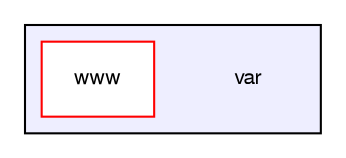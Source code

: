 digraph G {
  bgcolor=transparent;
  compound=true
  node [ fontsize="10", fontname="FreeSans"];
  edge [ labelfontsize="10", labelfontname="FreeSans"];
  subgraph clusterdir_2d402fa29e6cd3b6ca13957b8f90c436 {
    graph [ bgcolor="#eeeeff", pencolor="black", label="" URL="dir_2d402fa29e6cd3b6ca13957b8f90c436.html"];
    dir_2d402fa29e6cd3b6ca13957b8f90c436 [shape=plaintext label="var"];
    dir_cbe856ff790c9ba5208811309bdf168b [shape=box label="www" color="red" fillcolor="white" style="filled" URL="dir_cbe856ff790c9ba5208811309bdf168b.html"];
  }
}
